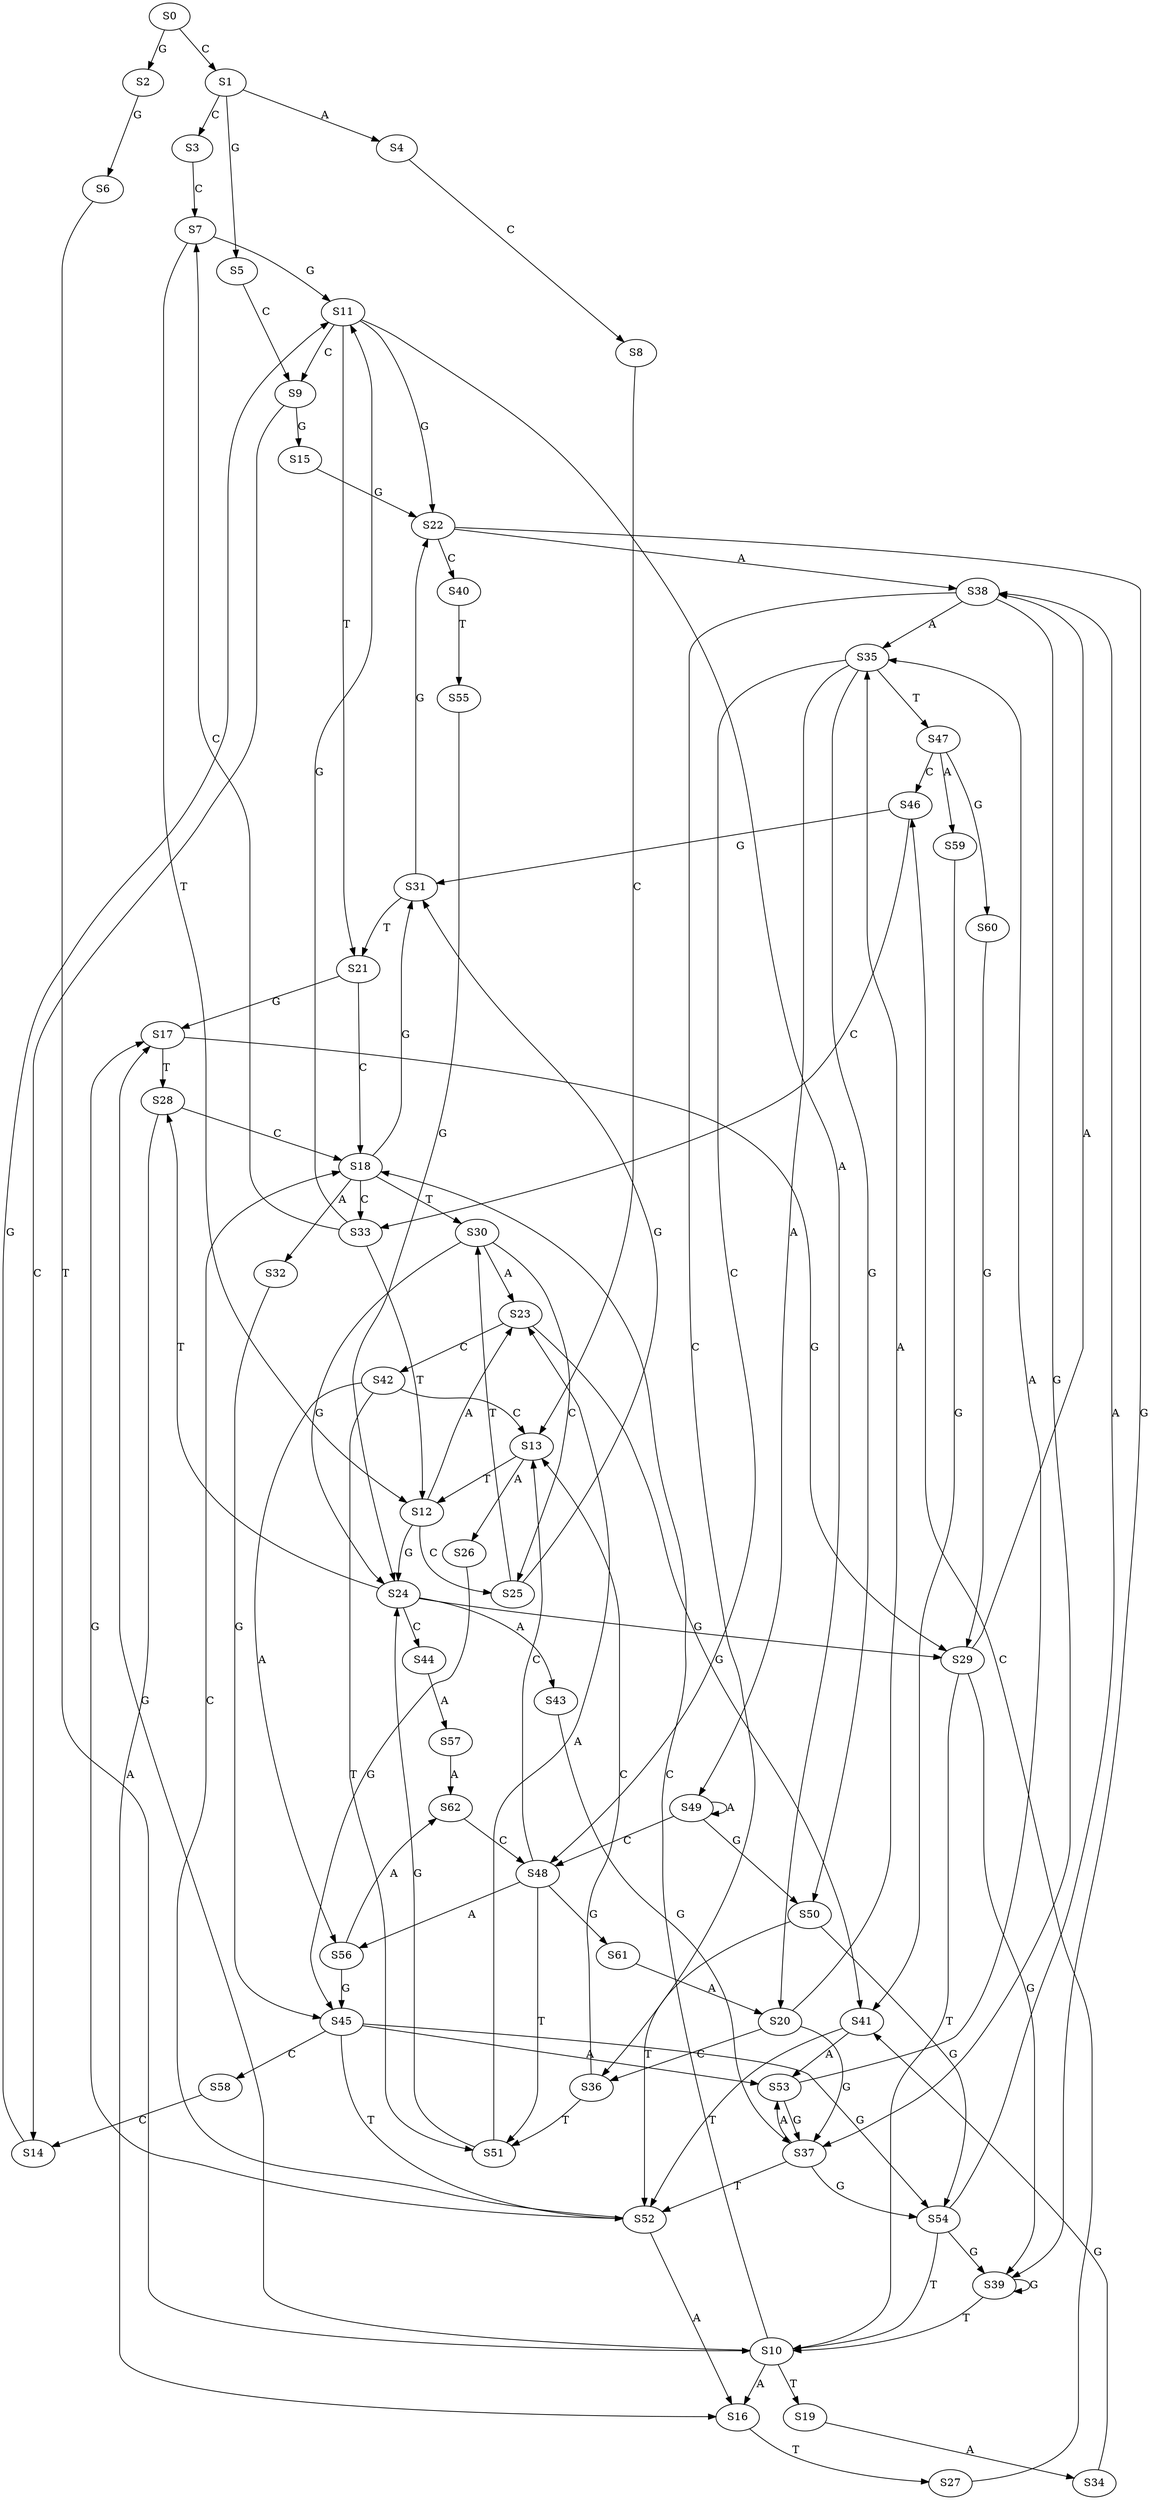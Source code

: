 strict digraph  {
	S0 -> S1 [ label = C ];
	S0 -> S2 [ label = G ];
	S1 -> S3 [ label = C ];
	S1 -> S4 [ label = A ];
	S1 -> S5 [ label = G ];
	S2 -> S6 [ label = G ];
	S3 -> S7 [ label = C ];
	S4 -> S8 [ label = C ];
	S5 -> S9 [ label = C ];
	S6 -> S10 [ label = T ];
	S7 -> S11 [ label = G ];
	S7 -> S12 [ label = T ];
	S8 -> S13 [ label = C ];
	S9 -> S14 [ label = C ];
	S9 -> S15 [ label = G ];
	S10 -> S16 [ label = A ];
	S10 -> S17 [ label = G ];
	S10 -> S18 [ label = C ];
	S10 -> S19 [ label = T ];
	S11 -> S20 [ label = A ];
	S11 -> S21 [ label = T ];
	S11 -> S22 [ label = G ];
	S11 -> S9 [ label = C ];
	S12 -> S23 [ label = A ];
	S12 -> S24 [ label = G ];
	S12 -> S25 [ label = C ];
	S13 -> S26 [ label = A ];
	S13 -> S12 [ label = T ];
	S14 -> S11 [ label = G ];
	S15 -> S22 [ label = G ];
	S16 -> S27 [ label = T ];
	S17 -> S28 [ label = T ];
	S17 -> S29 [ label = G ];
	S18 -> S30 [ label = T ];
	S18 -> S31 [ label = G ];
	S18 -> S32 [ label = A ];
	S18 -> S33 [ label = C ];
	S19 -> S34 [ label = A ];
	S20 -> S35 [ label = A ];
	S20 -> S36 [ label = C ];
	S20 -> S37 [ label = G ];
	S21 -> S18 [ label = C ];
	S21 -> S17 [ label = G ];
	S22 -> S38 [ label = A ];
	S22 -> S39 [ label = G ];
	S22 -> S40 [ label = C ];
	S23 -> S41 [ label = G ];
	S23 -> S42 [ label = C ];
	S24 -> S43 [ label = A ];
	S24 -> S28 [ label = T ];
	S24 -> S44 [ label = C ];
	S24 -> S29 [ label = G ];
	S25 -> S30 [ label = T ];
	S25 -> S31 [ label = G ];
	S26 -> S45 [ label = G ];
	S27 -> S46 [ label = C ];
	S28 -> S18 [ label = C ];
	S28 -> S16 [ label = A ];
	S29 -> S10 [ label = T ];
	S29 -> S39 [ label = G ];
	S29 -> S38 [ label = A ];
	S30 -> S24 [ label = G ];
	S30 -> S25 [ label = C ];
	S30 -> S23 [ label = A ];
	S31 -> S22 [ label = G ];
	S31 -> S21 [ label = T ];
	S32 -> S45 [ label = G ];
	S33 -> S7 [ label = C ];
	S33 -> S12 [ label = T ];
	S33 -> S11 [ label = G ];
	S34 -> S41 [ label = G ];
	S35 -> S47 [ label = T ];
	S35 -> S48 [ label = C ];
	S35 -> S49 [ label = A ];
	S35 -> S50 [ label = G ];
	S36 -> S51 [ label = T ];
	S36 -> S13 [ label = C ];
	S37 -> S52 [ label = T ];
	S37 -> S53 [ label = A ];
	S37 -> S54 [ label = G ];
	S38 -> S35 [ label = A ];
	S38 -> S36 [ label = C ];
	S38 -> S37 [ label = G ];
	S39 -> S10 [ label = T ];
	S39 -> S39 [ label = G ];
	S40 -> S55 [ label = T ];
	S41 -> S52 [ label = T ];
	S41 -> S53 [ label = A ];
	S42 -> S13 [ label = C ];
	S42 -> S51 [ label = T ];
	S42 -> S56 [ label = A ];
	S43 -> S37 [ label = G ];
	S44 -> S57 [ label = A ];
	S45 -> S54 [ label = G ];
	S45 -> S52 [ label = T ];
	S45 -> S58 [ label = C ];
	S45 -> S53 [ label = A ];
	S46 -> S33 [ label = C ];
	S46 -> S31 [ label = G ];
	S47 -> S59 [ label = A ];
	S47 -> S46 [ label = C ];
	S47 -> S60 [ label = G ];
	S48 -> S56 [ label = A ];
	S48 -> S61 [ label = G ];
	S48 -> S13 [ label = C ];
	S48 -> S51 [ label = T ];
	S49 -> S50 [ label = G ];
	S49 -> S48 [ label = C ];
	S49 -> S49 [ label = A ];
	S50 -> S52 [ label = T ];
	S50 -> S54 [ label = G ];
	S51 -> S23 [ label = A ];
	S51 -> S24 [ label = G ];
	S52 -> S16 [ label = A ];
	S52 -> S18 [ label = C ];
	S52 -> S17 [ label = G ];
	S53 -> S35 [ label = A ];
	S53 -> S37 [ label = G ];
	S54 -> S38 [ label = A ];
	S54 -> S10 [ label = T ];
	S54 -> S39 [ label = G ];
	S55 -> S24 [ label = G ];
	S56 -> S45 [ label = G ];
	S56 -> S62 [ label = A ];
	S57 -> S62 [ label = A ];
	S58 -> S14 [ label = C ];
	S59 -> S41 [ label = G ];
	S60 -> S29 [ label = G ];
	S61 -> S20 [ label = A ];
	S62 -> S48 [ label = C ];
}
